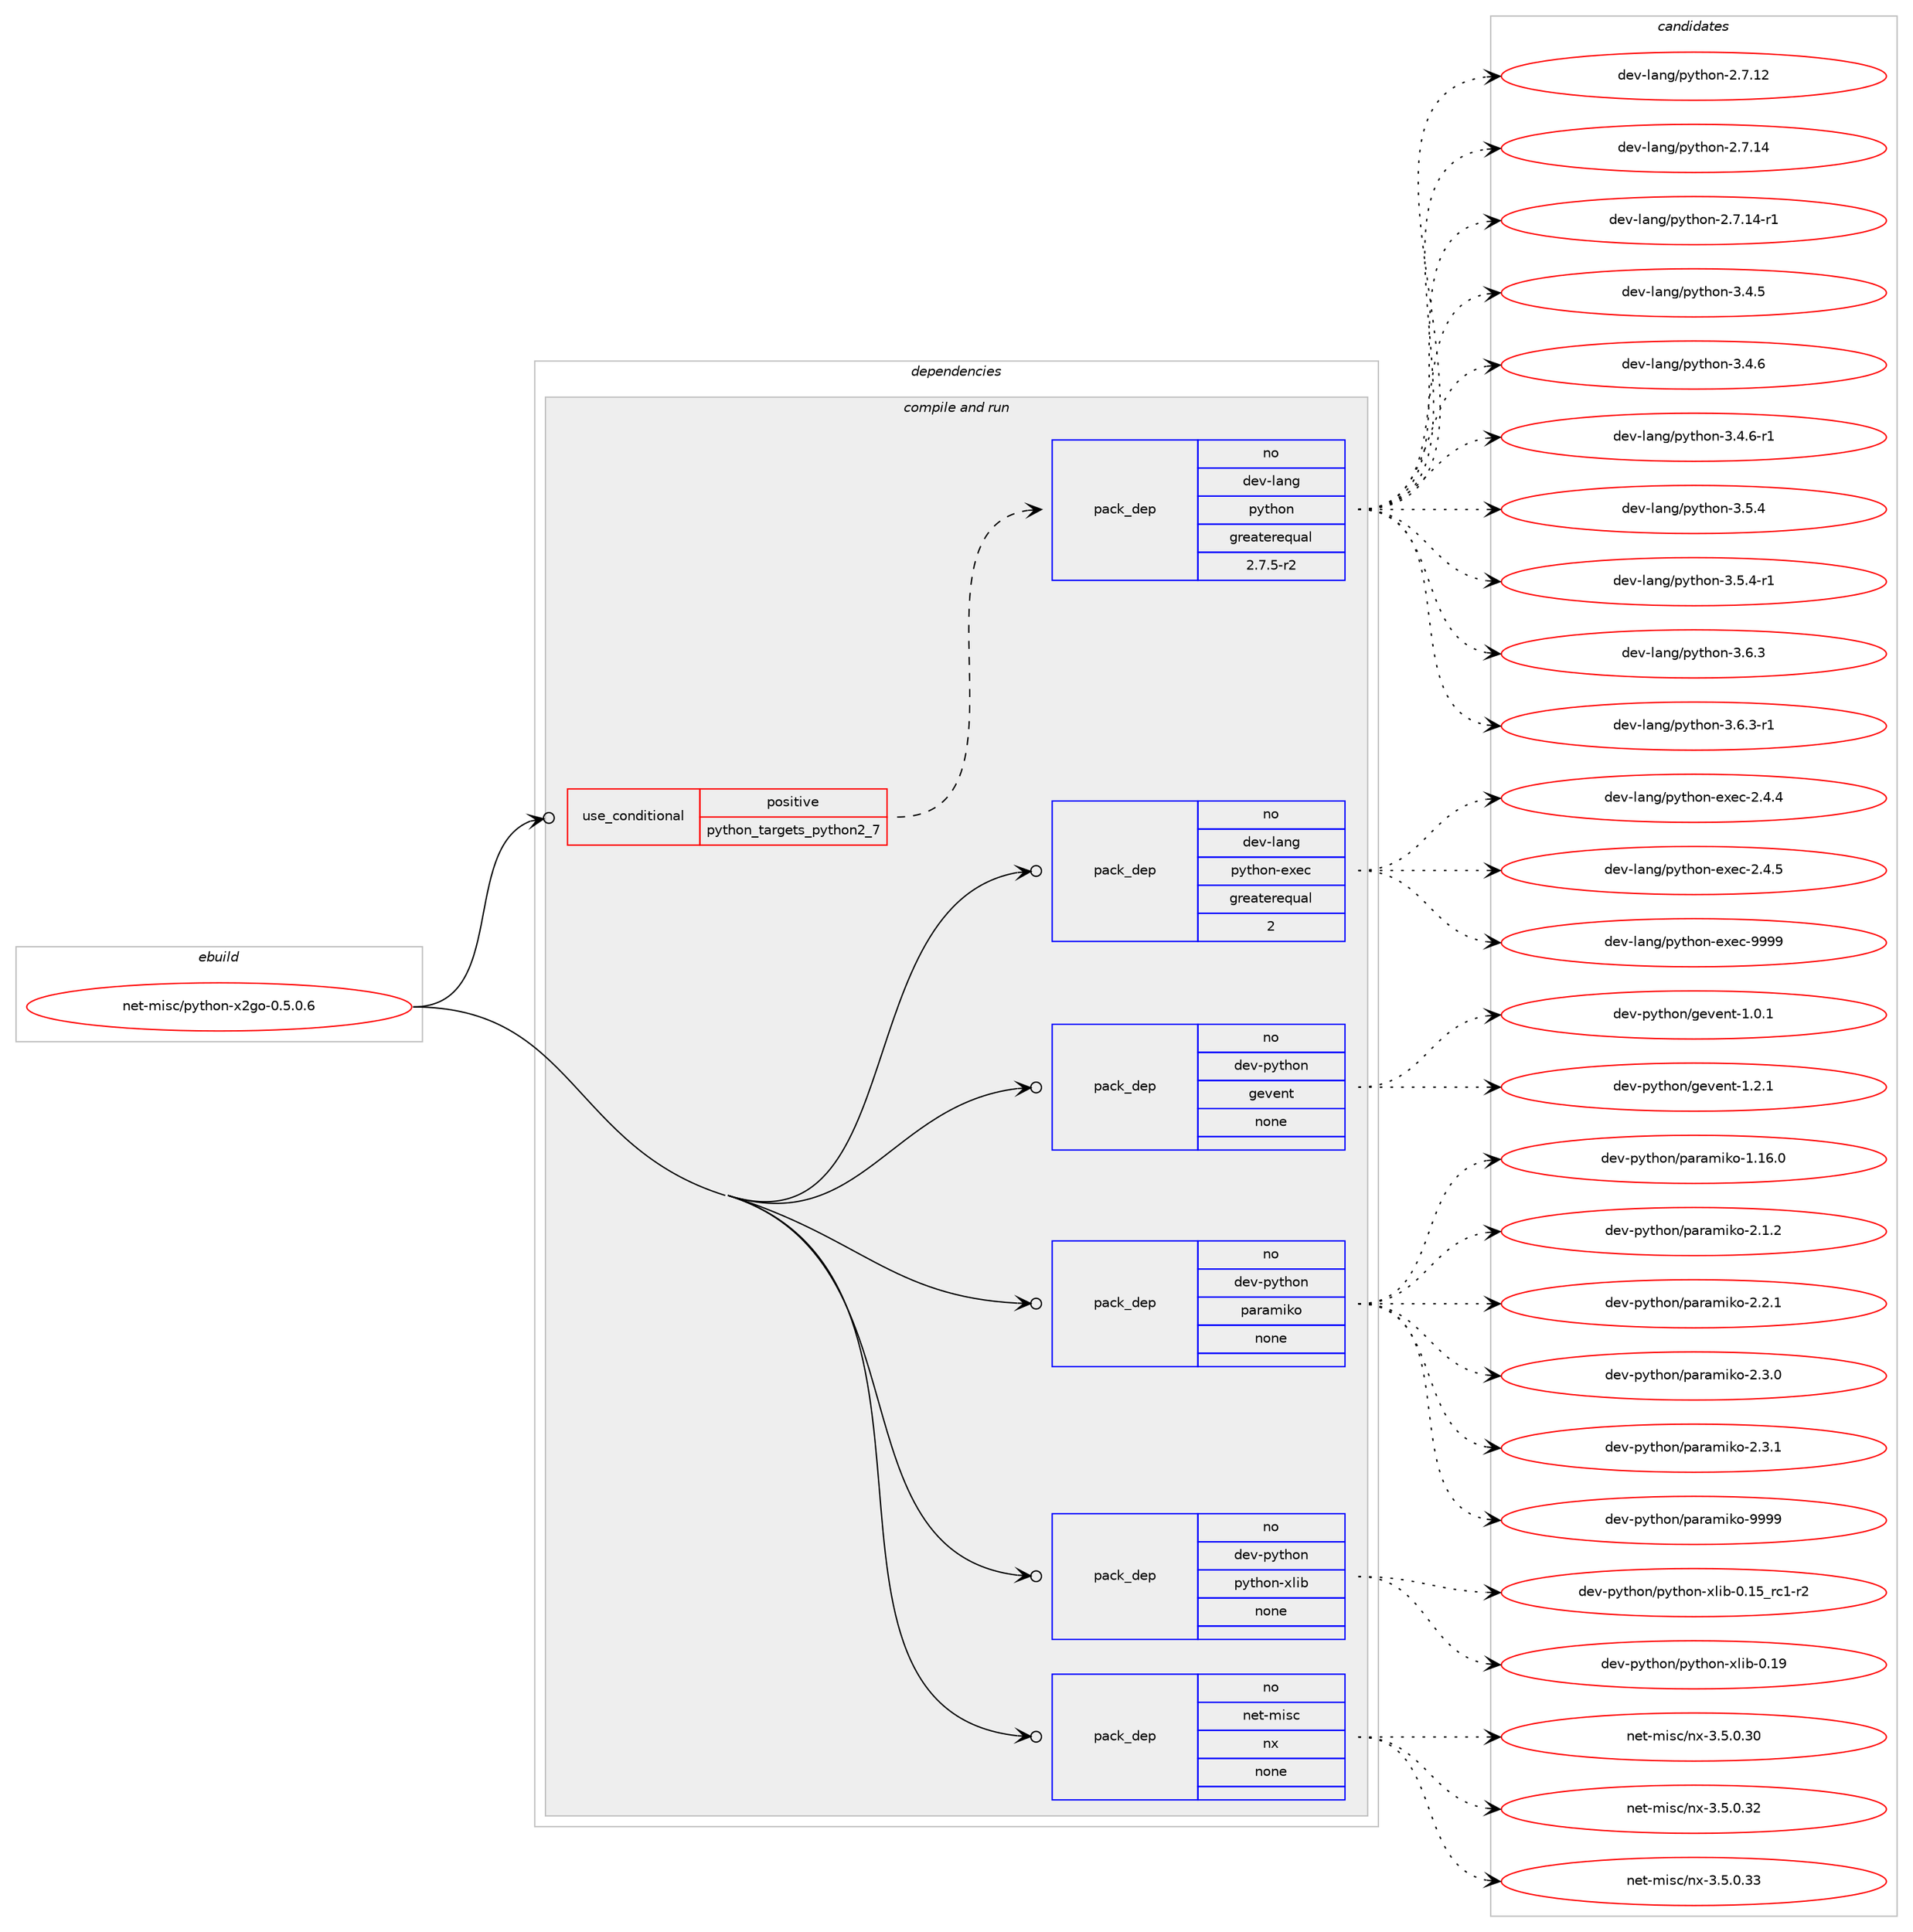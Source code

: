 digraph prolog {

# *************
# Graph options
# *************

newrank=true;
concentrate=true;
compound=true;
graph [rankdir=LR,fontname=Helvetica,fontsize=10,ranksep=1.5];#, ranksep=2.5, nodesep=0.2];
edge  [arrowhead=vee];
node  [fontname=Helvetica,fontsize=10];

# **********
# The ebuild
# **********

subgraph cluster_leftcol {
color=gray;
rank=same;
label=<<i>ebuild</i>>;
id [label="net-misc/python-x2go-0.5.0.6", color=red, width=4, href="../net-misc/python-x2go-0.5.0.6.svg"];
}

# ****************
# The dependencies
# ****************

subgraph cluster_midcol {
color=gray;
label=<<i>dependencies</i>>;
subgraph cluster_compile {
fillcolor="#eeeeee";
style=filled;
label=<<i>compile</i>>;
}
subgraph cluster_compileandrun {
fillcolor="#eeeeee";
style=filled;
label=<<i>compile and run</i>>;
subgraph cond132 {
dependency505 [label=<<TABLE BORDER="0" CELLBORDER="1" CELLSPACING="0" CELLPADDING="4"><TR><TD ROWSPAN="3" CELLPADDING="10">use_conditional</TD></TR><TR><TD>positive</TD></TR><TR><TD>python_targets_python2_7</TD></TR></TABLE>>, shape=none, color=red];
subgraph pack365 {
dependency506 [label=<<TABLE BORDER="0" CELLBORDER="1" CELLSPACING="0" CELLPADDING="4" WIDTH="220"><TR><TD ROWSPAN="6" CELLPADDING="30">pack_dep</TD></TR><TR><TD WIDTH="110">no</TD></TR><TR><TD>dev-lang</TD></TR><TR><TD>python</TD></TR><TR><TD>greaterequal</TD></TR><TR><TD>2.7.5-r2</TD></TR></TABLE>>, shape=none, color=blue];
}
dependency505:e -> dependency506:w [weight=20,style="dashed",arrowhead="vee"];
}
id:e -> dependency505:w [weight=20,style="solid",arrowhead="odotvee"];
subgraph pack366 {
dependency507 [label=<<TABLE BORDER="0" CELLBORDER="1" CELLSPACING="0" CELLPADDING="4" WIDTH="220"><TR><TD ROWSPAN="6" CELLPADDING="30">pack_dep</TD></TR><TR><TD WIDTH="110">no</TD></TR><TR><TD>dev-lang</TD></TR><TR><TD>python-exec</TD></TR><TR><TD>greaterequal</TD></TR><TR><TD>2</TD></TR></TABLE>>, shape=none, color=blue];
}
id:e -> dependency507:w [weight=20,style="solid",arrowhead="odotvee"];
subgraph pack367 {
dependency508 [label=<<TABLE BORDER="0" CELLBORDER="1" CELLSPACING="0" CELLPADDING="4" WIDTH="220"><TR><TD ROWSPAN="6" CELLPADDING="30">pack_dep</TD></TR><TR><TD WIDTH="110">no</TD></TR><TR><TD>dev-python</TD></TR><TR><TD>gevent</TD></TR><TR><TD>none</TD></TR><TR><TD></TD></TR></TABLE>>, shape=none, color=blue];
}
id:e -> dependency508:w [weight=20,style="solid",arrowhead="odotvee"];
subgraph pack368 {
dependency509 [label=<<TABLE BORDER="0" CELLBORDER="1" CELLSPACING="0" CELLPADDING="4" WIDTH="220"><TR><TD ROWSPAN="6" CELLPADDING="30">pack_dep</TD></TR><TR><TD WIDTH="110">no</TD></TR><TR><TD>dev-python</TD></TR><TR><TD>paramiko</TD></TR><TR><TD>none</TD></TR><TR><TD></TD></TR></TABLE>>, shape=none, color=blue];
}
id:e -> dependency509:w [weight=20,style="solid",arrowhead="odotvee"];
subgraph pack369 {
dependency510 [label=<<TABLE BORDER="0" CELLBORDER="1" CELLSPACING="0" CELLPADDING="4" WIDTH="220"><TR><TD ROWSPAN="6" CELLPADDING="30">pack_dep</TD></TR><TR><TD WIDTH="110">no</TD></TR><TR><TD>dev-python</TD></TR><TR><TD>python-xlib</TD></TR><TR><TD>none</TD></TR><TR><TD></TD></TR></TABLE>>, shape=none, color=blue];
}
id:e -> dependency510:w [weight=20,style="solid",arrowhead="odotvee"];
subgraph pack370 {
dependency511 [label=<<TABLE BORDER="0" CELLBORDER="1" CELLSPACING="0" CELLPADDING="4" WIDTH="220"><TR><TD ROWSPAN="6" CELLPADDING="30">pack_dep</TD></TR><TR><TD WIDTH="110">no</TD></TR><TR><TD>net-misc</TD></TR><TR><TD>nx</TD></TR><TR><TD>none</TD></TR><TR><TD></TD></TR></TABLE>>, shape=none, color=blue];
}
id:e -> dependency511:w [weight=20,style="solid",arrowhead="odotvee"];
}
subgraph cluster_run {
fillcolor="#eeeeee";
style=filled;
label=<<i>run</i>>;
}
}

# **************
# The candidates
# **************

subgraph cluster_choices {
rank=same;
color=gray;
label=<<i>candidates</i>>;

subgraph choice365 {
color=black;
nodesep=1;
choice10010111845108971101034711212111610411111045504655464950 [label="dev-lang/python-2.7.12", color=red, width=4,href="../dev-lang/python-2.7.12.svg"];
choice10010111845108971101034711212111610411111045504655464952 [label="dev-lang/python-2.7.14", color=red, width=4,href="../dev-lang/python-2.7.14.svg"];
choice100101118451089711010347112121116104111110455046554649524511449 [label="dev-lang/python-2.7.14-r1", color=red, width=4,href="../dev-lang/python-2.7.14-r1.svg"];
choice100101118451089711010347112121116104111110455146524653 [label="dev-lang/python-3.4.5", color=red, width=4,href="../dev-lang/python-3.4.5.svg"];
choice100101118451089711010347112121116104111110455146524654 [label="dev-lang/python-3.4.6", color=red, width=4,href="../dev-lang/python-3.4.6.svg"];
choice1001011184510897110103471121211161041111104551465246544511449 [label="dev-lang/python-3.4.6-r1", color=red, width=4,href="../dev-lang/python-3.4.6-r1.svg"];
choice100101118451089711010347112121116104111110455146534652 [label="dev-lang/python-3.5.4", color=red, width=4,href="../dev-lang/python-3.5.4.svg"];
choice1001011184510897110103471121211161041111104551465346524511449 [label="dev-lang/python-3.5.4-r1", color=red, width=4,href="../dev-lang/python-3.5.4-r1.svg"];
choice100101118451089711010347112121116104111110455146544651 [label="dev-lang/python-3.6.3", color=red, width=4,href="../dev-lang/python-3.6.3.svg"];
choice1001011184510897110103471121211161041111104551465446514511449 [label="dev-lang/python-3.6.3-r1", color=red, width=4,href="../dev-lang/python-3.6.3-r1.svg"];
dependency506:e -> choice10010111845108971101034711212111610411111045504655464950:w [style=dotted,weight="100"];
dependency506:e -> choice10010111845108971101034711212111610411111045504655464952:w [style=dotted,weight="100"];
dependency506:e -> choice100101118451089711010347112121116104111110455046554649524511449:w [style=dotted,weight="100"];
dependency506:e -> choice100101118451089711010347112121116104111110455146524653:w [style=dotted,weight="100"];
dependency506:e -> choice100101118451089711010347112121116104111110455146524654:w [style=dotted,weight="100"];
dependency506:e -> choice1001011184510897110103471121211161041111104551465246544511449:w [style=dotted,weight="100"];
dependency506:e -> choice100101118451089711010347112121116104111110455146534652:w [style=dotted,weight="100"];
dependency506:e -> choice1001011184510897110103471121211161041111104551465346524511449:w [style=dotted,weight="100"];
dependency506:e -> choice100101118451089711010347112121116104111110455146544651:w [style=dotted,weight="100"];
dependency506:e -> choice1001011184510897110103471121211161041111104551465446514511449:w [style=dotted,weight="100"];
}
subgraph choice366 {
color=black;
nodesep=1;
choice1001011184510897110103471121211161041111104510112010199455046524652 [label="dev-lang/python-exec-2.4.4", color=red, width=4,href="../dev-lang/python-exec-2.4.4.svg"];
choice1001011184510897110103471121211161041111104510112010199455046524653 [label="dev-lang/python-exec-2.4.5", color=red, width=4,href="../dev-lang/python-exec-2.4.5.svg"];
choice10010111845108971101034711212111610411111045101120101994557575757 [label="dev-lang/python-exec-9999", color=red, width=4,href="../dev-lang/python-exec-9999.svg"];
dependency507:e -> choice1001011184510897110103471121211161041111104510112010199455046524652:w [style=dotted,weight="100"];
dependency507:e -> choice1001011184510897110103471121211161041111104510112010199455046524653:w [style=dotted,weight="100"];
dependency507:e -> choice10010111845108971101034711212111610411111045101120101994557575757:w [style=dotted,weight="100"];
}
subgraph choice367 {
color=black;
nodesep=1;
choice1001011184511212111610411111047103101118101110116454946484649 [label="dev-python/gevent-1.0.1", color=red, width=4,href="../dev-python/gevent-1.0.1.svg"];
choice1001011184511212111610411111047103101118101110116454946504649 [label="dev-python/gevent-1.2.1", color=red, width=4,href="../dev-python/gevent-1.2.1.svg"];
dependency508:e -> choice1001011184511212111610411111047103101118101110116454946484649:w [style=dotted,weight="100"];
dependency508:e -> choice1001011184511212111610411111047103101118101110116454946504649:w [style=dotted,weight="100"];
}
subgraph choice368 {
color=black;
nodesep=1;
choice1001011184511212111610411111047112971149710910510711145494649544648 [label="dev-python/paramiko-1.16.0", color=red, width=4,href="../dev-python/paramiko-1.16.0.svg"];
choice10010111845112121116104111110471129711497109105107111455046494650 [label="dev-python/paramiko-2.1.2", color=red, width=4,href="../dev-python/paramiko-2.1.2.svg"];
choice10010111845112121116104111110471129711497109105107111455046504649 [label="dev-python/paramiko-2.2.1", color=red, width=4,href="../dev-python/paramiko-2.2.1.svg"];
choice10010111845112121116104111110471129711497109105107111455046514648 [label="dev-python/paramiko-2.3.0", color=red, width=4,href="../dev-python/paramiko-2.3.0.svg"];
choice10010111845112121116104111110471129711497109105107111455046514649 [label="dev-python/paramiko-2.3.1", color=red, width=4,href="../dev-python/paramiko-2.3.1.svg"];
choice100101118451121211161041111104711297114971091051071114557575757 [label="dev-python/paramiko-9999", color=red, width=4,href="../dev-python/paramiko-9999.svg"];
dependency509:e -> choice1001011184511212111610411111047112971149710910510711145494649544648:w [style=dotted,weight="100"];
dependency509:e -> choice10010111845112121116104111110471129711497109105107111455046494650:w [style=dotted,weight="100"];
dependency509:e -> choice10010111845112121116104111110471129711497109105107111455046504649:w [style=dotted,weight="100"];
dependency509:e -> choice10010111845112121116104111110471129711497109105107111455046514648:w [style=dotted,weight="100"];
dependency509:e -> choice10010111845112121116104111110471129711497109105107111455046514649:w [style=dotted,weight="100"];
dependency509:e -> choice100101118451121211161041111104711297114971091051071114557575757:w [style=dotted,weight="100"];
}
subgraph choice369 {
color=black;
nodesep=1;
choice1001011184511212111610411111047112121116104111110451201081059845484649539511499494511450 [label="dev-python/python-xlib-0.15_rc1-r2", color=red, width=4,href="../dev-python/python-xlib-0.15_rc1-r2.svg"];
choice100101118451121211161041111104711212111610411111045120108105984548464957 [label="dev-python/python-xlib-0.19", color=red, width=4,href="../dev-python/python-xlib-0.19.svg"];
dependency510:e -> choice1001011184511212111610411111047112121116104111110451201081059845484649539511499494511450:w [style=dotted,weight="100"];
dependency510:e -> choice100101118451121211161041111104711212111610411111045120108105984548464957:w [style=dotted,weight="100"];
}
subgraph choice370 {
color=black;
nodesep=1;
choice110101116451091051159947110120455146534648465148 [label="net-misc/nx-3.5.0.30", color=red, width=4,href="../net-misc/nx-3.5.0.30.svg"];
choice110101116451091051159947110120455146534648465150 [label="net-misc/nx-3.5.0.32", color=red, width=4,href="../net-misc/nx-3.5.0.32.svg"];
choice110101116451091051159947110120455146534648465151 [label="net-misc/nx-3.5.0.33", color=red, width=4,href="../net-misc/nx-3.5.0.33.svg"];
dependency511:e -> choice110101116451091051159947110120455146534648465148:w [style=dotted,weight="100"];
dependency511:e -> choice110101116451091051159947110120455146534648465150:w [style=dotted,weight="100"];
dependency511:e -> choice110101116451091051159947110120455146534648465151:w [style=dotted,weight="100"];
}
}

}
